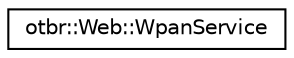 digraph "Graphical Class Hierarchy"
{
  edge [fontname="Helvetica",fontsize="10",labelfontname="Helvetica",labelfontsize="10"];
  node [fontname="Helvetica",fontsize="10",shape=record];
  rankdir="LR";
  Node0 [label="otbr::Web::WpanService",height=0.2,width=0.4,color="black", fillcolor="white", style="filled",URL="$d3/d46/classotbr_1_1Web_1_1WpanService.html",tooltip="This class provides web service to manage WPAN. "];
}
